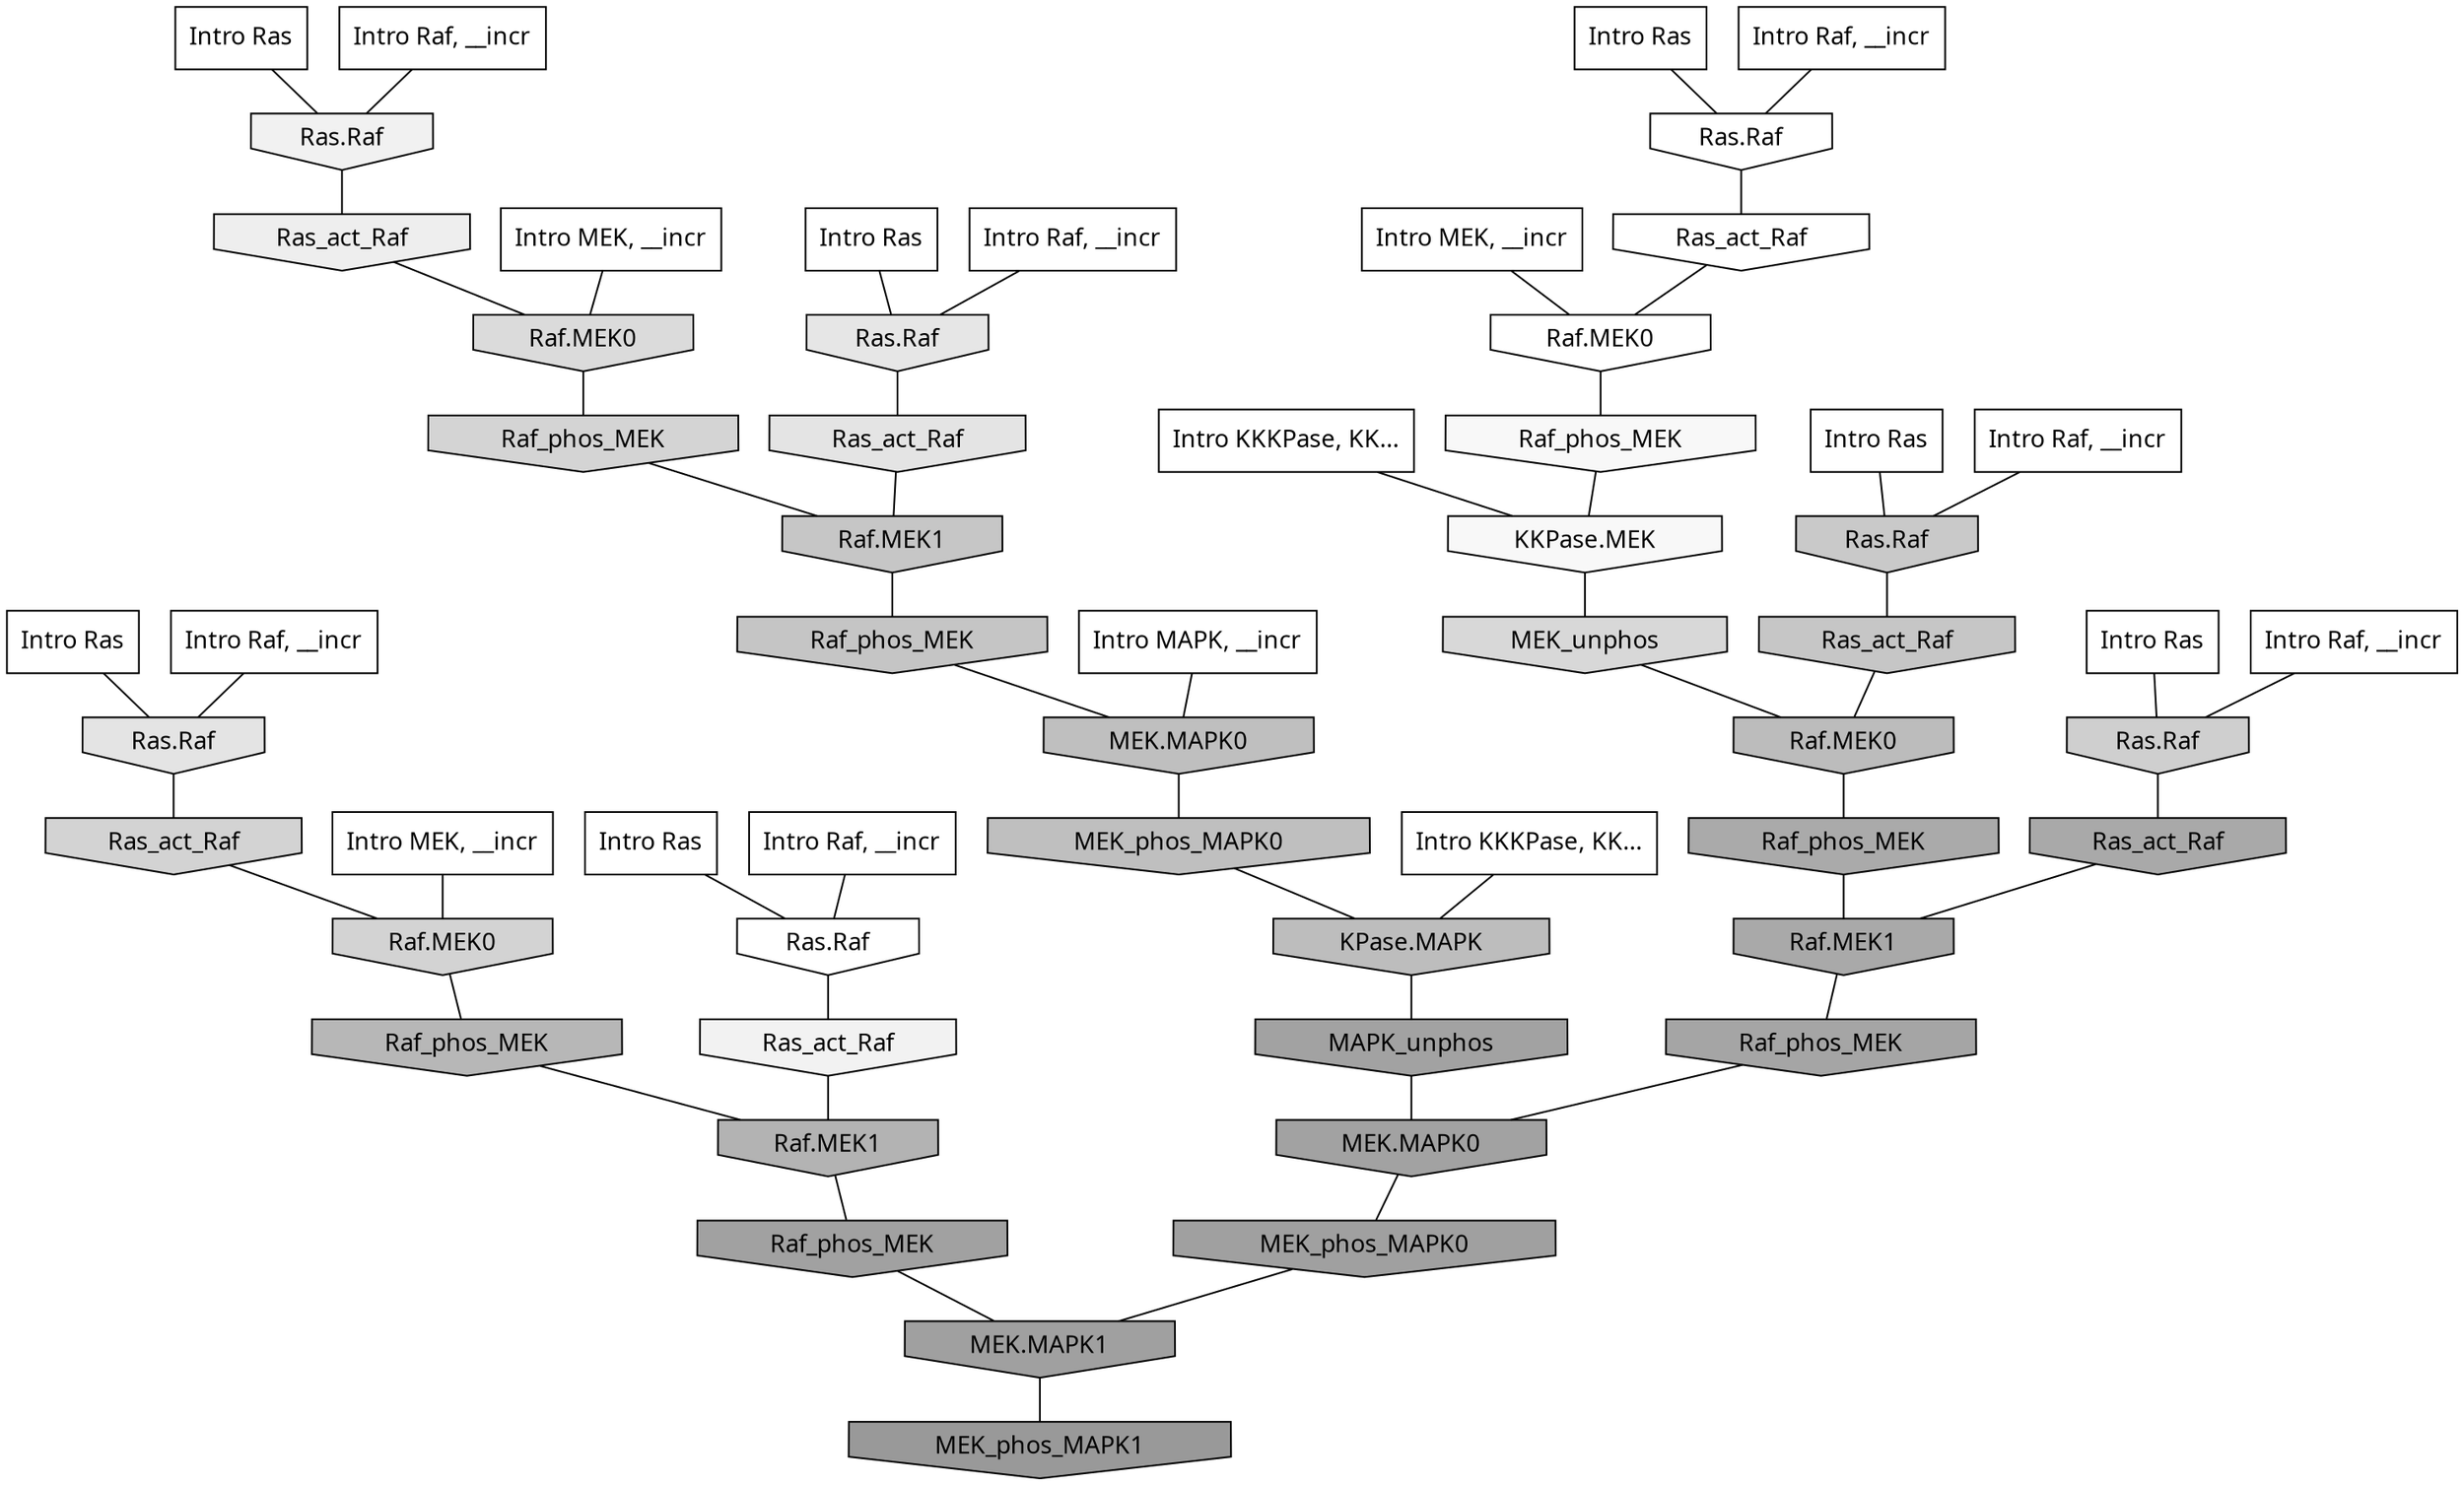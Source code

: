digraph G{
  rankdir="TB";
  ranksep=0.30;
  node [fontname="CMU Serif"];
  edge [fontname="CMU Serif"];
  
  1 [label="Intro Ras", shape=rectangle, style=filled, fillcolor="0.000 0.000 1.000"]
  
  2 [label="Intro Ras", shape=rectangle, style=filled, fillcolor="0.000 0.000 1.000"]
  
  29 [label="Intro Ras", shape=rectangle, style=filled, fillcolor="0.000 0.000 1.000"]
  
  44 [label="Intro Ras", shape=rectangle, style=filled, fillcolor="0.000 0.000 1.000"]
  
  79 [label="Intro Ras", shape=rectangle, style=filled, fillcolor="0.000 0.000 1.000"]
  
  88 [label="Intro Ras", shape=rectangle, style=filled, fillcolor="0.000 0.000 1.000"]
  
  90 [label="Intro Ras", shape=rectangle, style=filled, fillcolor="0.000 0.000 1.000"]
  
  256 [label="Intro Raf, __incr", shape=rectangle, style=filled, fillcolor="0.000 0.000 1.000"]
  
  283 [label="Intro Raf, __incr", shape=rectangle, style=filled, fillcolor="0.000 0.000 1.000"]
  
  424 [label="Intro Raf, __incr", shape=rectangle, style=filled, fillcolor="0.000 0.000 1.000"]
  
  505 [label="Intro Raf, __incr", shape=rectangle, style=filled, fillcolor="0.000 0.000 1.000"]
  
  514 [label="Intro Raf, __incr", shape=rectangle, style=filled, fillcolor="0.000 0.000 1.000"]
  
  799 [label="Intro Raf, __incr", shape=rectangle, style=filled, fillcolor="0.000 0.000 1.000"]
  
  906 [label="Intro Raf, __incr", shape=rectangle, style=filled, fillcolor="0.000 0.000 1.000"]
  
  1262 [label="Intro MEK, __incr", shape=rectangle, style=filled, fillcolor="0.000 0.000 1.000"]
  
  1394 [label="Intro MEK, __incr", shape=rectangle, style=filled, fillcolor="0.000 0.000 1.000"]
  
  2087 [label="Intro MEK, __incr", shape=rectangle, style=filled, fillcolor="0.000 0.000 1.000"]
  
  2492 [label="Intro MAPK, __incr", shape=rectangle, style=filled, fillcolor="0.000 0.000 1.000"]
  
  3168 [label="Intro KKKPase, KK...", shape=rectangle, style=filled, fillcolor="0.000 0.000 1.000"]
  
  3194 [label="Intro KKKPase, KK...", shape=rectangle, style=filled, fillcolor="0.000 0.000 1.000"]
  
  3228 [label="Ras.Raf", shape=invhouse, style=filled, fillcolor="0.000 0.000 1.000"]
  
  3296 [label="Ras.Raf", shape=invhouse, style=filled, fillcolor="0.000 0.000 1.000"]
  
  3320 [label="Ras_act_Raf", shape=invhouse, style=filled, fillcolor="0.000 0.000 0.998"]
  
  3323 [label="Raf.MEK0", shape=invhouse, style=filled, fillcolor="0.000 0.000 0.998"]
  
  3532 [label="Raf_phos_MEK", shape=invhouse, style=filled, fillcolor="0.000 0.000 0.971"]
  
  3543 [label="KKPase.MEK", shape=invhouse, style=filled, fillcolor="0.000 0.000 0.970"]
  
  3826 [label="Ras_act_Raf", shape=invhouse, style=filled, fillcolor="0.000 0.000 0.946"]
  
  3860 [label="Ras.Raf", shape=invhouse, style=filled, fillcolor="0.000 0.000 0.945"]
  
  4089 [label="Ras_act_Raf", shape=invhouse, style=filled, fillcolor="0.000 0.000 0.932"]
  
  4685 [label="Ras.Raf", shape=invhouse, style=filled, fillcolor="0.000 0.000 0.899"]
  
  4763 [label="Ras_act_Raf", shape=invhouse, style=filled, fillcolor="0.000 0.000 0.894"]
  
  4824 [label="Ras.Raf", shape=invhouse, style=filled, fillcolor="0.000 0.000 0.892"]
  
  5486 [label="Raf.MEK0", shape=invhouse, style=filled, fillcolor="0.000 0.000 0.859"]
  
  5788 [label="MEK_unphos", shape=invhouse, style=filled, fillcolor="0.000 0.000 0.844"]
  
  6053 [label="Raf_phos_MEK", shape=invhouse, style=filled, fillcolor="0.000 0.000 0.832"]
  
  6156 [label="Ras_act_Raf", shape=invhouse, style=filled, fillcolor="0.000 0.000 0.828"]
  
  6159 [label="Raf.MEK0", shape=invhouse, style=filled, fillcolor="0.000 0.000 0.828"]
  
  6695 [label="Ras.Raf", shape=invhouse, style=filled, fillcolor="0.000 0.000 0.809"]
  
  7511 [label="Ras.Raf", shape=invhouse, style=filled, fillcolor="0.000 0.000 0.787"]
  
  7836 [label="Ras_act_Raf", shape=invhouse, style=filled, fillcolor="0.000 0.000 0.777"]
  
  7889 [label="Raf.MEK1", shape=invhouse, style=filled, fillcolor="0.000 0.000 0.776"]
  
  8090 [label="Raf_phos_MEK", shape=invhouse, style=filled, fillcolor="0.000 0.000 0.771"]
  
  8946 [label="MEK.MAPK0", shape=invhouse, style=filled, fillcolor="0.000 0.000 0.750"]
  
  9037 [label="MEK_phos_MAPK0", shape=invhouse, style=filled, fillcolor="0.000 0.000 0.747"]
  
  9276 [label="KPase.MAPK", shape=invhouse, style=filled, fillcolor="0.000 0.000 0.742"]
  
  9715 [label="Raf.MEK0", shape=invhouse, style=filled, fillcolor="0.000 0.000 0.735"]
  
  10731 [label="Raf_phos_MEK", shape=invhouse, style=filled, fillcolor="0.000 0.000 0.716"]
  
  11634 [label="Raf.MEK1", shape=invhouse, style=filled, fillcolor="0.000 0.000 0.702"]
  
  14369 [label="Raf_phos_MEK", shape=invhouse, style=filled, fillcolor="0.000 0.000 0.666"]
  
  14588 [label="Ras_act_Raf", shape=invhouse, style=filled, fillcolor="0.000 0.000 0.663"]
  
  14606 [label="Raf.MEK1", shape=invhouse, style=filled, fillcolor="0.000 0.000 0.663"]
  
  15788 [label="Raf_phos_MEK", shape=invhouse, style=filled, fillcolor="0.000 0.000 0.647"]
  
  16467 [label="MAPK_unphos", shape=invhouse, style=filled, fillcolor="0.000 0.000 0.634"]
  
  16468 [label="MEK.MAPK0", shape=invhouse, style=filled, fillcolor="0.000 0.000 0.634"]
  
  16645 [label="Raf_phos_MEK", shape=invhouse, style=filled, fillcolor="0.000 0.000 0.630"]
  
  16722 [label="MEK_phos_MAPK0", shape=invhouse, style=filled, fillcolor="0.000 0.000 0.628"]
  
  16723 [label="MEK.MAPK1", shape=invhouse, style=filled, fillcolor="0.000 0.000 0.628"]
  
  17784 [label="MEK_phos_MAPK1", shape=invhouse, style=filled, fillcolor="0.000 0.000 0.600"]
  
  
  16723 -> 17784 [dir=none, color="0.000 0.000 0.000"] 
  16722 -> 16723 [dir=none, color="0.000 0.000 0.000"] 
  16645 -> 16723 [dir=none, color="0.000 0.000 0.000"] 
  16468 -> 16722 [dir=none, color="0.000 0.000 0.000"] 
  16467 -> 16468 [dir=none, color="0.000 0.000 0.000"] 
  15788 -> 16468 [dir=none, color="0.000 0.000 0.000"] 
  14606 -> 15788 [dir=none, color="0.000 0.000 0.000"] 
  14588 -> 14606 [dir=none, color="0.000 0.000 0.000"] 
  14369 -> 14606 [dir=none, color="0.000 0.000 0.000"] 
  11634 -> 16645 [dir=none, color="0.000 0.000 0.000"] 
  10731 -> 11634 [dir=none, color="0.000 0.000 0.000"] 
  9715 -> 14369 [dir=none, color="0.000 0.000 0.000"] 
  9276 -> 16467 [dir=none, color="0.000 0.000 0.000"] 
  9037 -> 9276 [dir=none, color="0.000 0.000 0.000"] 
  8946 -> 9037 [dir=none, color="0.000 0.000 0.000"] 
  8090 -> 8946 [dir=none, color="0.000 0.000 0.000"] 
  7889 -> 8090 [dir=none, color="0.000 0.000 0.000"] 
  7836 -> 9715 [dir=none, color="0.000 0.000 0.000"] 
  7511 -> 7836 [dir=none, color="0.000 0.000 0.000"] 
  6695 -> 14588 [dir=none, color="0.000 0.000 0.000"] 
  6159 -> 10731 [dir=none, color="0.000 0.000 0.000"] 
  6156 -> 6159 [dir=none, color="0.000 0.000 0.000"] 
  6053 -> 7889 [dir=none, color="0.000 0.000 0.000"] 
  5788 -> 9715 [dir=none, color="0.000 0.000 0.000"] 
  5486 -> 6053 [dir=none, color="0.000 0.000 0.000"] 
  4824 -> 6156 [dir=none, color="0.000 0.000 0.000"] 
  4763 -> 7889 [dir=none, color="0.000 0.000 0.000"] 
  4685 -> 4763 [dir=none, color="0.000 0.000 0.000"] 
  4089 -> 5486 [dir=none, color="0.000 0.000 0.000"] 
  3860 -> 4089 [dir=none, color="0.000 0.000 0.000"] 
  3826 -> 11634 [dir=none, color="0.000 0.000 0.000"] 
  3543 -> 5788 [dir=none, color="0.000 0.000 0.000"] 
  3532 -> 3543 [dir=none, color="0.000 0.000 0.000"] 
  3323 -> 3532 [dir=none, color="0.000 0.000 0.000"] 
  3320 -> 3323 [dir=none, color="0.000 0.000 0.000"] 
  3296 -> 3826 [dir=none, color="0.000 0.000 0.000"] 
  3228 -> 3320 [dir=none, color="0.000 0.000 0.000"] 
  3194 -> 3543 [dir=none, color="0.000 0.000 0.000"] 
  3168 -> 9276 [dir=none, color="0.000 0.000 0.000"] 
  2492 -> 8946 [dir=none, color="0.000 0.000 0.000"] 
  2087 -> 5486 [dir=none, color="0.000 0.000 0.000"] 
  1394 -> 6159 [dir=none, color="0.000 0.000 0.000"] 
  1262 -> 3323 [dir=none, color="0.000 0.000 0.000"] 
  906 -> 7511 [dir=none, color="0.000 0.000 0.000"] 
  799 -> 4824 [dir=none, color="0.000 0.000 0.000"] 
  514 -> 3860 [dir=none, color="0.000 0.000 0.000"] 
  505 -> 3296 [dir=none, color="0.000 0.000 0.000"] 
  424 -> 3228 [dir=none, color="0.000 0.000 0.000"] 
  283 -> 6695 [dir=none, color="0.000 0.000 0.000"] 
  256 -> 4685 [dir=none, color="0.000 0.000 0.000"] 
  90 -> 4685 [dir=none, color="0.000 0.000 0.000"] 
  88 -> 7511 [dir=none, color="0.000 0.000 0.000"] 
  79 -> 3296 [dir=none, color="0.000 0.000 0.000"] 
  44 -> 6695 [dir=none, color="0.000 0.000 0.000"] 
  29 -> 4824 [dir=none, color="0.000 0.000 0.000"] 
  2 -> 3228 [dir=none, color="0.000 0.000 0.000"] 
  1 -> 3860 [dir=none, color="0.000 0.000 0.000"] 
  
  }
